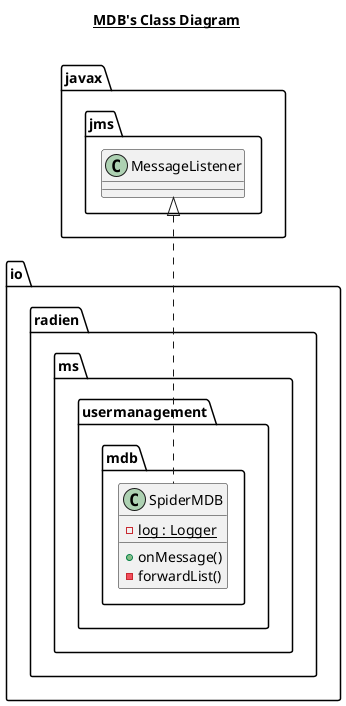 @startuml

title __MDB's Class Diagram__\n

  namespace io.radien.ms.usermanagement {
    namespace mdb {
      class io.radien.ms.usermanagement.mdb.SpiderMDB {
          {static} - log : Logger
          + onMessage()
          - forwardList()
      }
    }
  }
  

  io.radien.ms.usermanagement.mdb.SpiderMDB .up.|> javax.jms.MessageListener







@enduml
